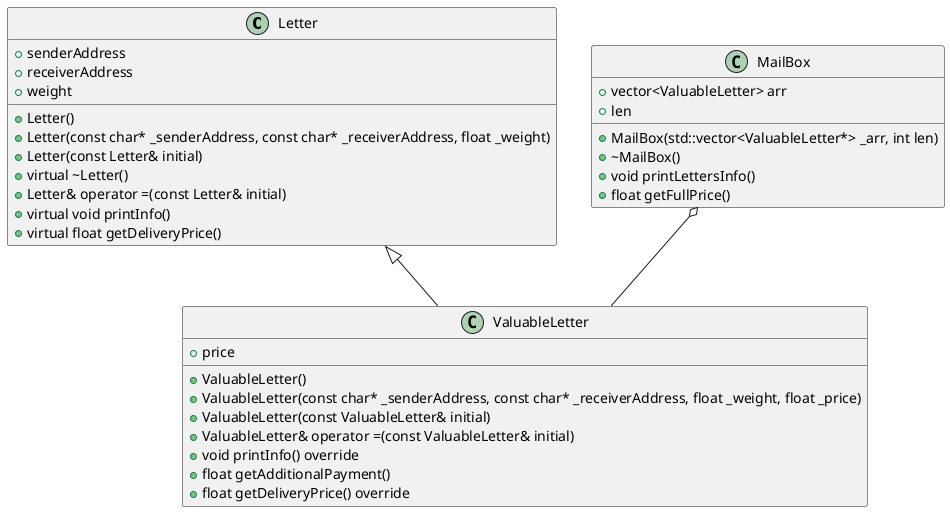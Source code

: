 @startuml inline_umlgraph_1.png
    class Letter {
        +senderAddress
        +receiverAddress
        +weight
        +Letter()
        +Letter(const char* _senderAddress, const char* _receiverAddress, float _weight)
        +Letter(const Letter& initial)
        +virtual ~Letter()
        +Letter& operator =(const Letter& initial)
        +virtual void printInfo()
        +virtual float getDeliveryPrice()
    }

    class ValuableLetter {
        +price
        +ValuableLetter()
        +ValuableLetter(const char* _senderAddress, const char* _receiverAddress, float _weight, float _price)
        +ValuableLetter(const ValuableLetter& initial)
        +ValuableLetter& operator =(const ValuableLetter& initial)
        +void printInfo() override
        +float getAdditionalPayment()
        +float getDeliveryPrice() override
    }

    class MailBox {
        +vector<ValuableLetter> arr
        +len
        +MailBox(std::vector<ValuableLetter*> _arr, int len)
        +~MailBox()
        +void printLettersInfo()
        +float getFullPrice()
    }

    Letter <|-- ValuableLetter
    MailBox o-- ValuableLetter
@enduml
